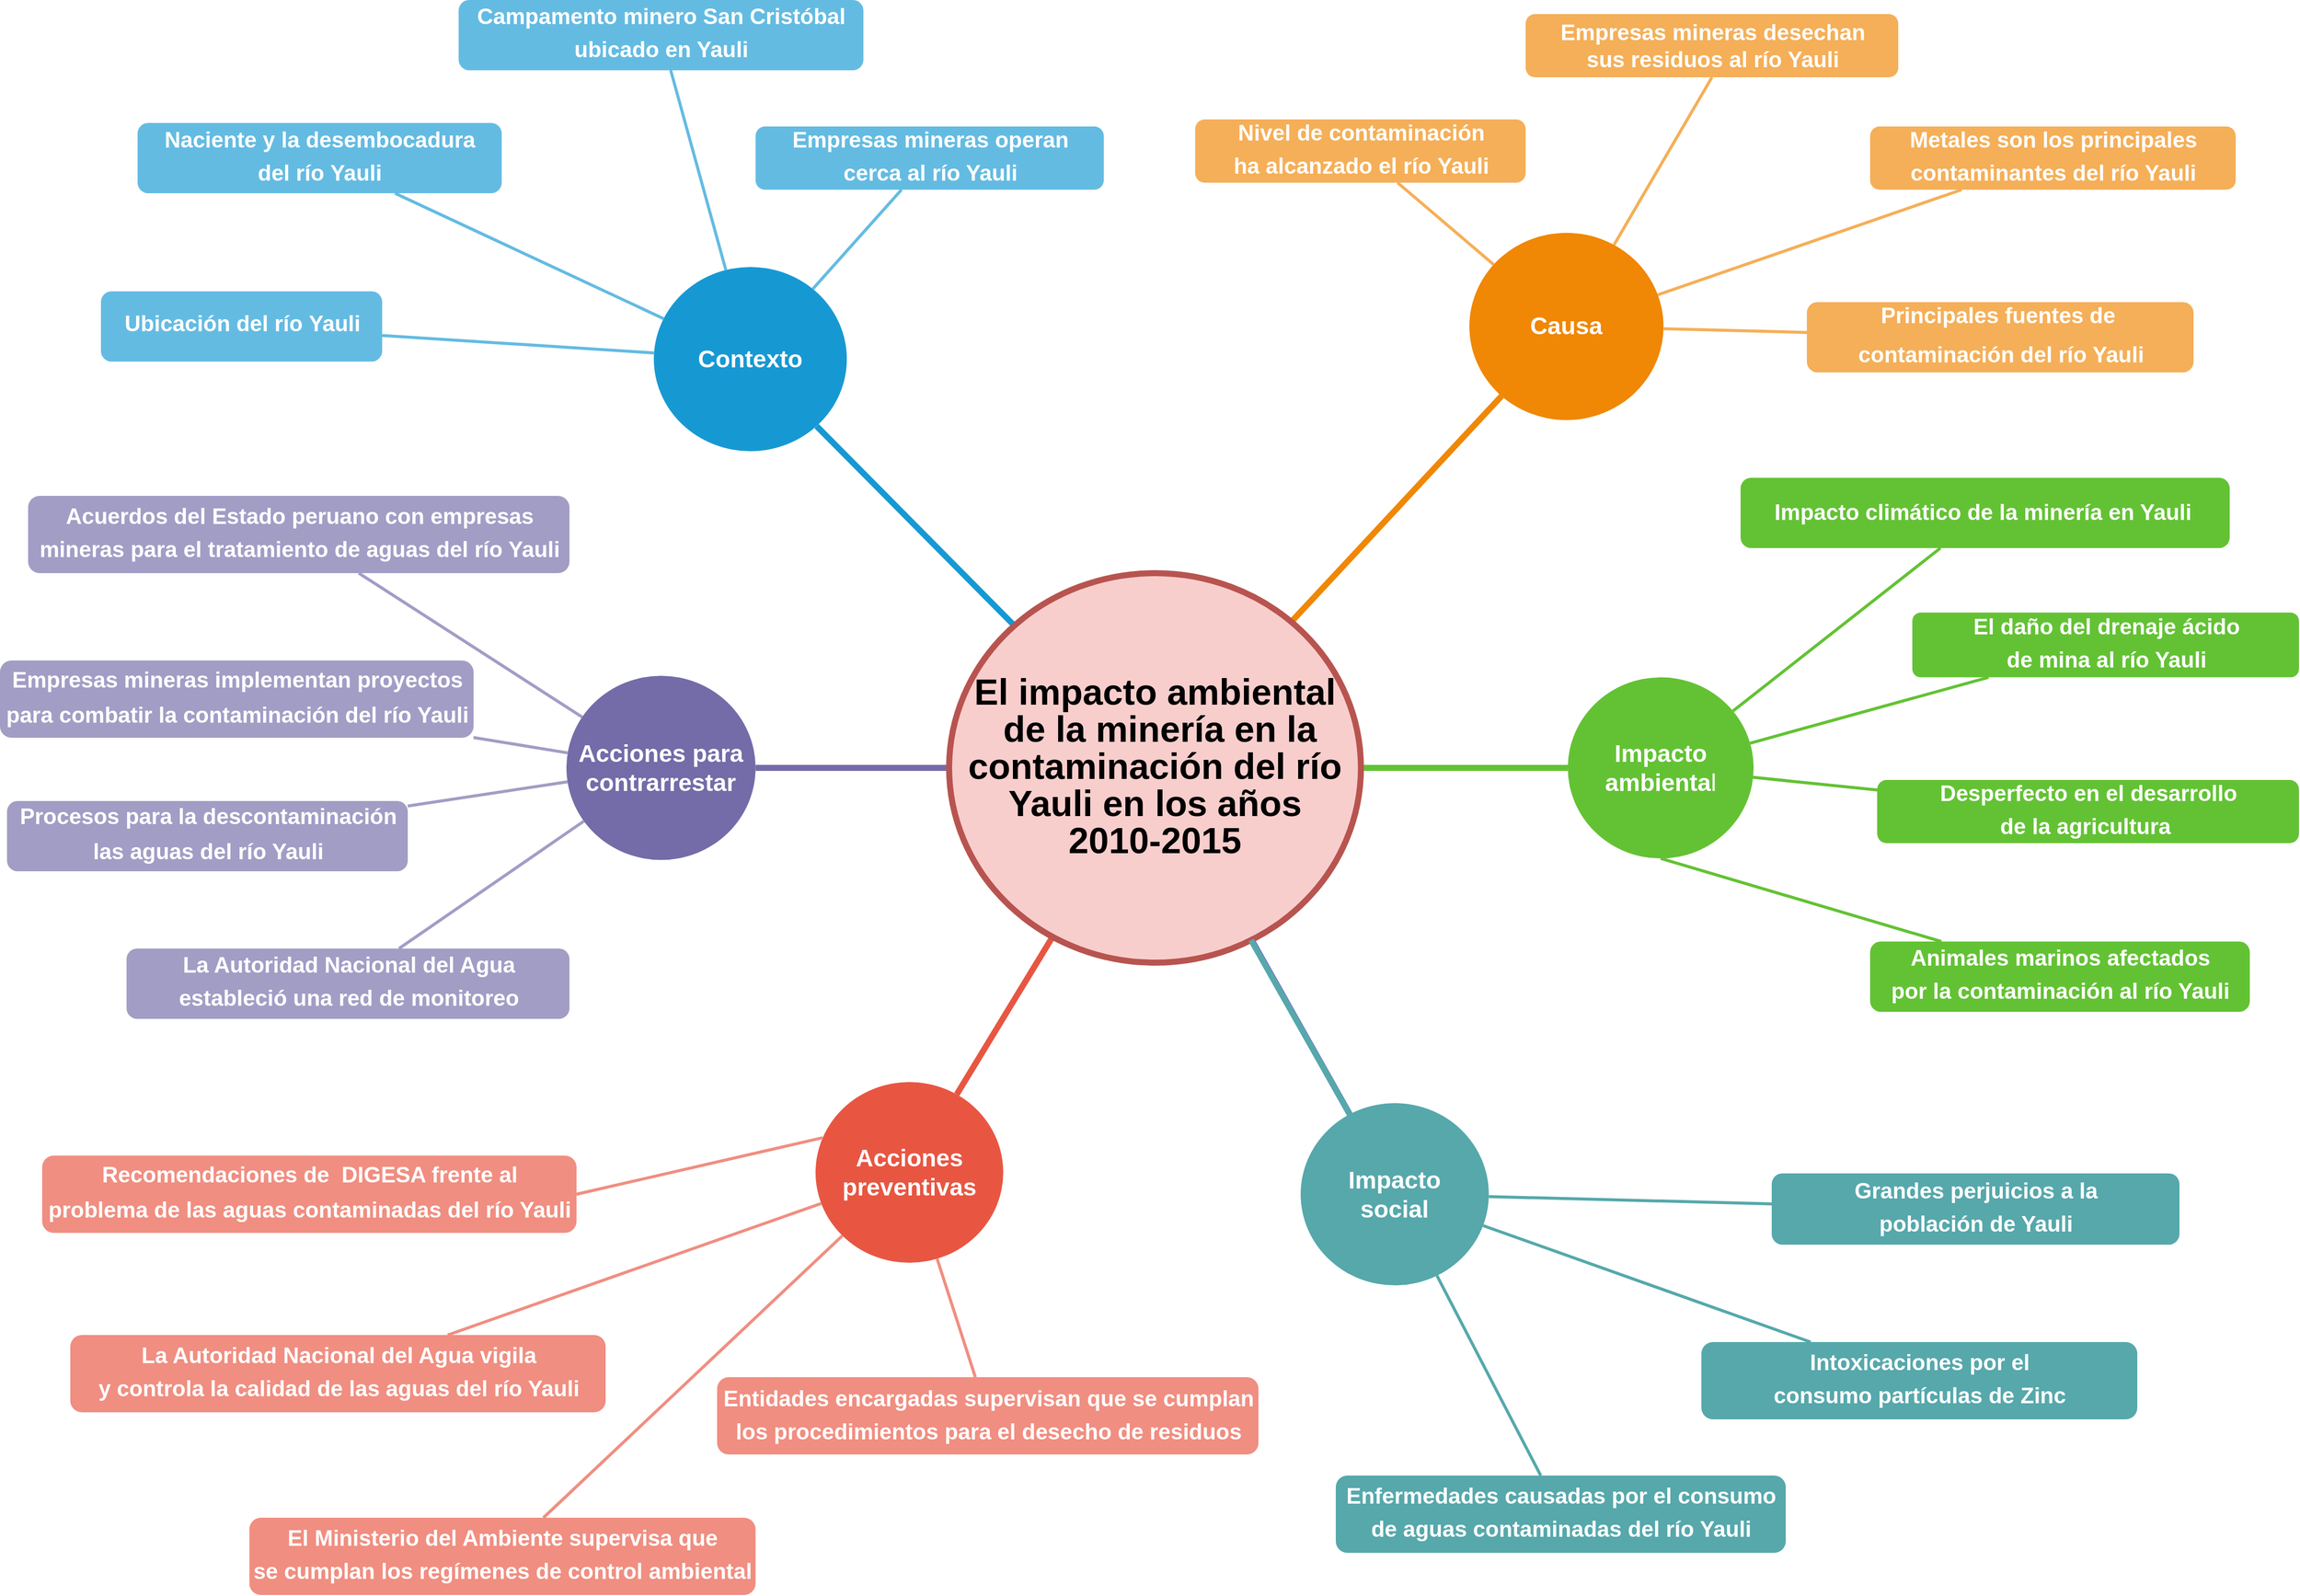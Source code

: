 <mxfile version="13.6.5" type="github">
  <diagram id="6a731a19-8d31-9384-78a2-239565b7b9f0" name="Page-1">
    <mxGraphModel dx="2355" dy="1535" grid="1" gridSize="7" guides="1" tooltips="1" connect="1" arrows="1" fold="1" page="1" pageScale="1" pageWidth="1169" pageHeight="827" background="#ffffff" math="0" shadow="0">
      <root>
        <mxCell id="0" />
        <mxCell id="1" parent="0" />
        <mxCell id="1350" value="&lt;b&gt;&lt;font style=&quot;font-size: 24px&quot;&gt;Contexto&lt;/font&gt;&lt;/b&gt;" style="ellipse;whiteSpace=wrap;html=1;shadow=0;fontFamily=Helvetica;fontSize=20;fontColor=#FFFFFF;align=center;strokeWidth=3;fillColor=#1699D3;strokeColor=none;" parent="1" vertex="1">
          <mxGeometry x="672" y="287" width="192.15" height="183.5" as="geometry" />
        </mxCell>
        <mxCell id="1351" value="&lt;font style=&quot;font-size: 24px&quot;&gt;&lt;b&gt;Causa&lt;/b&gt;&lt;/font&gt;" style="ellipse;whiteSpace=wrap;html=1;shadow=0;fontFamily=Helvetica;fontSize=20;fontColor=#FFFFFF;align=center;strokeWidth=3;fillColor=#F08705;strokeColor=none;gradientColor=none;" parent="1" vertex="1">
          <mxGeometry x="1484" y="253" width="193.28" height="186.5" as="geometry" />
        </mxCell>
        <mxCell id="1353" value="&lt;font style=&quot;font-size: 24px&quot;&gt;&lt;b&gt;Impacto &lt;br&gt;ambienta&lt;/b&gt;l&lt;/font&gt;" style="ellipse;whiteSpace=wrap;html=1;shadow=0;fontFamily=Helvetica;fontSize=20;fontColor=#FFFFFF;align=center;strokeWidth=3;strokeColor=none;fillColor=#63C234;" parent="1" vertex="1">
          <mxGeometry x="1582" y="695.81" width="185" height="180.38" as="geometry" />
        </mxCell>
        <mxCell id="1355" value="&lt;font style=&quot;font-size: 24px&quot;&gt;&lt;b&gt;Impacto &lt;br&gt;social&lt;/b&gt;&lt;/font&gt;" style="ellipse;whiteSpace=wrap;html=1;shadow=0;fontFamily=Helvetica;fontSize=20;fontColor=#FFFFFF;align=center;strokeWidth=3;strokeColor=none;fillColor=#56A8AB;" parent="1" vertex="1">
          <mxGeometry x="1316" y="1120" width="187.35" height="181.5" as="geometry" />
        </mxCell>
        <mxCell id="1356" value="&lt;font style=&quot;font-size: 24px&quot;&gt;&lt;b&gt;Acciones preventivas&lt;/b&gt;&lt;/font&gt;" style="ellipse;whiteSpace=wrap;html=1;shadow=0;fontFamily=Helvetica;fontSize=20;fontColor=#FFFFFF;align=center;strokeWidth=3;fillColor=#E85642;strokeColor=none;" parent="1" vertex="1">
          <mxGeometry x="833" y="1099" width="186.87" height="180" as="geometry" />
        </mxCell>
        <mxCell id="1359" style="endArrow=none;strokeWidth=6;strokeColor=#1699D3;html=1;" parent="1" source="1515" target="1350" edge="1">
          <mxGeometry relative="1" as="geometry" />
        </mxCell>
        <mxCell id="1360" style="endArrow=none;strokeWidth=6;strokeColor=#f08705;html=1;" parent="1" source="1515" target="1351" edge="1">
          <mxGeometry relative="1" as="geometry" />
        </mxCell>
        <mxCell id="1362" style="endArrow=none;strokeWidth=6;html=1;strokeColor=#63C234;" parent="1" source="1515" target="1353" edge="1">
          <mxGeometry relative="1" as="geometry" />
        </mxCell>
        <mxCell id="1363" style="endArrow=none;strokeWidth=6;strokeColor=#736CA8;html=1;" parent="1" source="1515" target="1516" edge="1">
          <mxGeometry relative="1" as="geometry" />
        </mxCell>
        <mxCell id="1365" value="" style="edgeStyle=none;endArrow=none;strokeWidth=6;html=1;strokeColor=#7F27F2;" parent="1" source="1515" target="1355" edge="1">
          <mxGeometry x="181" y="226.5" width="100" height="100" as="geometry">
            <mxPoint x="181" y="326.5" as="sourcePoint" />
            <mxPoint x="281" y="226.5" as="targetPoint" />
          </mxGeometry>
        </mxCell>
        <mxCell id="1366" value="" style="edgeStyle=none;endArrow=none;strokeWidth=6;strokeColor=#E85642;html=1;" parent="1" source="1515" target="1356" edge="1">
          <mxGeometry x="181" y="226.5" width="100" height="100" as="geometry">
            <mxPoint x="181" y="326.5" as="sourcePoint" />
            <mxPoint x="281" y="226.5" as="targetPoint" />
          </mxGeometry>
        </mxCell>
        <mxCell id="1368" value="&lt;span style=&quot;line-height: 107%&quot;&gt;&lt;font face=&quot;Arial, sans-serif&quot; style=&quot;font-size: 22px&quot;&gt;&lt;b&gt;Ubicación del &lt;/b&gt;&lt;b&gt;río&lt;/b&gt;&lt;b&gt;&amp;nbsp;Yauli&lt;/b&gt;&lt;/font&gt;&lt;/span&gt;" style="rounded=1;fillColor=#64BBE2;strokeColor=none;strokeWidth=3;shadow=0;html=1;fontColor=#FFFFFF;" parent="1" vertex="1">
          <mxGeometry x="121.5" y="311.25" width="280" height="70" as="geometry" />
        </mxCell>
        <mxCell id="1370" value="&lt;span style=&quot;line-height: 107%&quot;&gt;&lt;font style=&quot;font-size: 22px&quot;&gt;&lt;font face=&quot;Arial, sans-serif&quot;&gt;&lt;b&gt;Naciente y la desembocadura&lt;br&gt;&lt;/b&gt;&lt;/font&gt;&lt;br&gt;&lt;font face=&quot;Arial, sans-serif&quot;&gt;&lt;b&gt;del &lt;/b&gt;&lt;b&gt;río&lt;/b&gt;&lt;b&gt;&amp;nbsp;Yauli&lt;/b&gt;&lt;/font&gt;&lt;/font&gt;&lt;/span&gt;" style="rounded=1;fillColor=#64BBE2;strokeColor=none;strokeWidth=3;shadow=0;html=1;fontColor=#FFFFFF;" parent="1" vertex="1">
          <mxGeometry x="158" y="143.5" width="362.5" height="70" as="geometry" />
        </mxCell>
        <mxCell id="1375" value="&lt;b&gt;&lt;span style=&quot;line-height: 107% ; font-family: &amp;#34;arial&amp;#34; , sans-serif&quot;&gt;&lt;font style=&quot;font-size: 22px&quot;&gt;Campamento minero San Cristóbal&lt;br&gt;&amp;nbsp;&amp;nbsp;&lt;br&gt;ubicado en Yauli&lt;/font&gt;&lt;/span&gt;&lt;/b&gt;" style="rounded=1;fillColor=#64BBE2;strokeColor=none;strokeWidth=3;shadow=0;html=1;fontColor=#FFFFFF;" parent="1" vertex="1">
          <mxGeometry x="477.64" y="21" width="403" height="70" as="geometry" />
        </mxCell>
        <mxCell id="1376" value="&lt;b&gt;&lt;span style=&quot;line-height: 107% ; font-family: &amp;#34;arial&amp;#34; , sans-serif&quot;&gt;&lt;font style=&quot;font-size: 22px&quot;&gt;Empresas mineras operan &lt;br&gt;&lt;br&gt;cerca al río Yauli&lt;/font&gt;&lt;/span&gt;&lt;/b&gt;" style="rounded=1;fillColor=#64BBE2;strokeColor=none;strokeWidth=3;shadow=0;html=1;fontColor=#FFFFFF;" parent="1" vertex="1">
          <mxGeometry x="773.28" y="147" width="346.72" height="63" as="geometry" />
        </mxCell>
        <mxCell id="1377" value="" style="edgeStyle=none;endArrow=none;strokeWidth=3;strokeColor=#64BBE2;html=1;" parent="1" source="1350" target="1376" edge="1">
          <mxGeometry x="-221.5" y="56.5" width="100" height="100" as="geometry">
            <mxPoint x="-221.5" y="156.5" as="sourcePoint" />
            <mxPoint x="-121.5" y="56.5" as="targetPoint" />
          </mxGeometry>
        </mxCell>
        <mxCell id="1380" value="" style="edgeStyle=none;endArrow=none;strokeWidth=3;strokeColor=#64BBE2;html=1;" parent="1" source="1350" target="1368" edge="1">
          <mxGeometry x="-221.5" y="56.5" width="100" height="100" as="geometry">
            <mxPoint x="-221.5" y="156.5" as="sourcePoint" />
            <mxPoint x="-121.5" y="56.5" as="targetPoint" />
          </mxGeometry>
        </mxCell>
        <mxCell id="1382" value="" style="edgeStyle=none;endArrow=none;strokeWidth=3;strokeColor=#64BBE2;html=1;" parent="1" source="1350" target="1370" edge="1">
          <mxGeometry x="-221.5" y="56.5" width="100" height="100" as="geometry">
            <mxPoint x="-221.5" y="156.5" as="sourcePoint" />
            <mxPoint x="-121.5" y="56.5" as="targetPoint" />
          </mxGeometry>
        </mxCell>
        <mxCell id="1387" value="" style="edgeStyle=none;endArrow=none;strokeWidth=3;strokeColor=#64BBE2;html=1;" parent="1" source="1350" target="1375" edge="1">
          <mxGeometry x="-221.5" y="56.5" width="100" height="100" as="geometry">
            <mxPoint x="-221.5" y="156.5" as="sourcePoint" />
            <mxPoint x="-121.5" y="56.5" as="targetPoint" />
          </mxGeometry>
        </mxCell>
        <mxCell id="1389" value="&lt;span style=&quot;line-height: 107%&quot;&gt;&lt;font style=&quot;font-size: 22px&quot;&gt;&lt;font face=&quot;arial, sans-serif&quot;&gt;&lt;b&gt;Nivel de contaminación&lt;br&gt;&amp;nbsp;&amp;nbsp;&lt;/b&gt;&lt;/font&gt;&lt;br&gt;&lt;font face=&quot;arial, sans-serif&quot;&gt;&lt;b&gt;ha alcanzado el &lt;/b&gt;&lt;b&gt;río&lt;/b&gt;&lt;b&gt;&amp;nbsp;Yauli&lt;/b&gt;&lt;/font&gt;&lt;/font&gt;&lt;/span&gt;" style="rounded=1;fillColor=#f5af58;strokeColor=none;strokeWidth=3;shadow=0;html=1;fontColor=#FFFFFF;" parent="1" vertex="1">
          <mxGeometry x="1211" y="140" width="329" height="63" as="geometry" />
        </mxCell>
        <mxCell id="1396" value="&lt;b&gt;&lt;span style=&quot;line-height: 107% ; font-family: &amp;#34;arial&amp;#34; , sans-serif&quot;&gt;&lt;font style=&quot;font-size: 22px&quot;&gt;Metales son los principales&lt;br&gt;&amp;nbsp;&amp;nbsp;&lt;br&gt;contaminantes del río Yauli&lt;/font&gt;&lt;/span&gt;&lt;/b&gt;" style="rounded=1;fillColor=#f5af58;strokeColor=none;strokeWidth=3;shadow=0;html=1;fontColor=#FFFFFF;" parent="1" vertex="1">
          <mxGeometry x="1883" y="147" width="364" height="63" as="geometry" />
        </mxCell>
        <mxCell id="1397" value="&lt;b&gt;&lt;span style=&quot;line-height: 15.693px ; font-family: &amp;#34;arial&amp;#34; , sans-serif&quot;&gt;&lt;font style=&quot;font-size: 22px&quot;&gt;Principales fuentes de&amp;nbsp;&lt;br&gt;&lt;br&gt;contaminación del río Yauli&lt;/font&gt;&lt;/span&gt;&lt;/b&gt;" style="rounded=1;fillColor=#f5af58;strokeColor=none;strokeWidth=3;shadow=0;html=1;fontColor=#FFFFFF;" parent="1" vertex="1">
          <mxGeometry x="1820" y="322" width="385" height="70" as="geometry" />
        </mxCell>
        <mxCell id="1401" value="" style="edgeStyle=none;endArrow=none;strokeWidth=3;strokeColor=#F5AF58;html=1;" parent="1" source="1351" target="1389" edge="1">
          <mxGeometry x="346.5" y="41.5" width="100" height="100" as="geometry">
            <mxPoint x="346.5" y="141.5" as="sourcePoint" />
            <mxPoint x="446.5" y="41.5" as="targetPoint" />
          </mxGeometry>
        </mxCell>
        <mxCell id="1406" value="" style="edgeStyle=none;endArrow=none;strokeWidth=3;strokeColor=#F5AF58;html=1;entryX=0.5;entryY=1;entryDx=0;entryDy=0;" parent="1" source="1351" target="9u18a44x30a8piB-VxQz-1551" edge="1">
          <mxGeometry x="346.5" y="41.5" width="100" height="100" as="geometry">
            <mxPoint x="346.5" y="141.5" as="sourcePoint" />
            <mxPoint x="1660.973" y="133" as="targetPoint" />
          </mxGeometry>
        </mxCell>
        <mxCell id="1408" value="" style="edgeStyle=none;endArrow=none;strokeWidth=3;strokeColor=#F5AF58;html=1;" parent="1" source="1351" target="1396" edge="1">
          <mxGeometry x="346.5" y="41.5" width="100" height="100" as="geometry">
            <mxPoint x="346.5" y="141.5" as="sourcePoint" />
            <mxPoint x="446.5" y="41.5" as="targetPoint" />
          </mxGeometry>
        </mxCell>
        <mxCell id="1409" value="" style="edgeStyle=none;endArrow=none;strokeWidth=3;strokeColor=#F5AF58;html=1;" parent="1" source="1351" target="1397" edge="1">
          <mxGeometry x="346.5" y="41.5" width="100" height="100" as="geometry">
            <mxPoint x="346.5" y="141.5" as="sourcePoint" />
            <mxPoint x="446.5" y="41.5" as="targetPoint" />
          </mxGeometry>
        </mxCell>
        <mxCell id="1438" value="&lt;b&gt;&lt;span style=&quot;line-height: 107% ; font-family: &amp;#34;arial&amp;#34; , sans-serif&quot;&gt;&lt;font style=&quot;font-size: 22px&quot;&gt;Impacto climático de la minería en Yauli&amp;nbsp;&lt;/font&gt;&lt;/span&gt;&lt;/b&gt;" style="rounded=1;strokeColor=none;strokeWidth=3;shadow=0;html=1;fontColor=#FFFFFF;fontSize=22;fillColor=#63C234;" parent="1" vertex="1">
          <mxGeometry x="1754" y="497" width="487" height="70" as="geometry" />
        </mxCell>
        <mxCell id="1441" value="&lt;b&gt;&lt;span style=&quot;line-height: 107% ; font-family: &amp;#34;arial&amp;#34; , sans-serif&quot;&gt;&lt;font style=&quot;font-size: 22px&quot;&gt;El daño del drenaje ácido &lt;br&gt;&lt;br&gt;de mina al río Yauli&lt;/font&gt;&lt;/span&gt;&lt;/b&gt;" style="rounded=1;strokeColor=none;strokeWidth=3;shadow=0;html=1;fontColor=#FFFFFF;arcSize=13;fillColor=#63C234;" parent="1" vertex="1">
          <mxGeometry x="1925" y="631.31" width="385" height="64.5" as="geometry" />
        </mxCell>
        <mxCell id="1443" value="&lt;b&gt;&lt;span style=&quot;line-height: 107% ; font-family: &amp;#34;arial&amp;#34; , sans-serif&quot;&gt;&lt;font style=&quot;font-size: 22px&quot;&gt;Desperfecto en el desarrollo &lt;br&gt;&lt;br&gt;de la agricultura&amp;nbsp;&lt;/font&gt;&lt;/span&gt;&lt;/b&gt;" style="rounded=1;strokeColor=none;strokeWidth=3;shadow=0;html=1;fontColor=#FFFFFF;fillColor=#63C234;" parent="1" vertex="1">
          <mxGeometry x="1890" y="798" width="420" height="63" as="geometry" />
        </mxCell>
        <mxCell id="1449" value="" style="edgeStyle=none;endArrow=none;strokeWidth=3;html=1;strokeColor=#63C234;" parent="1" source="1353" target="1438" edge="1">
          <mxGeometry x="-161" y="141.5" width="100" height="100" as="geometry">
            <mxPoint x="-161" y="241.5" as="sourcePoint" />
            <mxPoint x="-61" y="141.5" as="targetPoint" />
          </mxGeometry>
        </mxCell>
        <mxCell id="1453" value="" style="edgeStyle=none;endArrow=none;strokeWidth=3;html=1;strokeColor=#63C234;" parent="1" source="1353" target="1441" edge="1">
          <mxGeometry x="-161" y="141.5" width="100" height="100" as="geometry">
            <mxPoint x="-161" y="241.5" as="sourcePoint" />
            <mxPoint x="-61" y="141.5" as="targetPoint" />
          </mxGeometry>
        </mxCell>
        <mxCell id="1454" value="" style="edgeStyle=none;endArrow=none;strokeWidth=3;html=1;strokeColor=#63C234;" parent="1" source="1353" target="1443" edge="1">
          <mxGeometry x="-161" y="141.5" width="100" height="100" as="geometry">
            <mxPoint x="-161" y="241.5" as="sourcePoint" />
            <mxPoint x="-61" y="141.5" as="targetPoint" />
          </mxGeometry>
        </mxCell>
        <mxCell id="1470" value="&lt;b&gt;&lt;span style=&quot;line-height: 107% ; font-family: &amp;#34;arial&amp;#34; , sans-serif&quot;&gt;&lt;font style=&quot;font-size: 22px&quot;&gt;Grandes perjuicios a la&lt;br&gt;&lt;br&gt;población de Yauli&lt;/font&gt;&lt;/span&gt;&lt;/b&gt;" style="rounded=1;strokeColor=none;strokeWidth=3;shadow=0;html=1;fontColor=#FFFFFF;fillColor=#56A8AB;" parent="1" vertex="1">
          <mxGeometry x="1785" y="1190" width="406" height="71" as="geometry" />
        </mxCell>
        <mxCell id="1471" value="&lt;b&gt;&lt;span style=&quot;line-height: 107% ; font-family: &amp;#34;arial&amp;#34; , sans-serif&quot;&gt;&lt;font style=&quot;font-size: 22px&quot;&gt;Intoxicaciones por el &lt;br&gt;&lt;br&gt;consumo partículas de Zinc&lt;/font&gt;&lt;/span&gt;&lt;/b&gt;" style="rounded=1;strokeColor=none;strokeWidth=3;shadow=0;html=1;fontColor=#FFFFFF;fillColor=#56A8AB;" parent="1" vertex="1">
          <mxGeometry x="1715" y="1358" width="434" height="77" as="geometry" />
        </mxCell>
        <mxCell id="1472" value="&lt;b&gt;&lt;span style=&quot;line-height: 107% ; font-family: &amp;#34;arial&amp;#34; , sans-serif&quot;&gt;&lt;font style=&quot;font-size: 22px&quot;&gt;Enfermedades causadas por el consumo&lt;br&gt;&amp;nbsp;&amp;nbsp;&lt;br&gt;de aguas contaminadas del río Yauli&lt;/font&gt;&lt;/span&gt;&lt;/b&gt;" style="rounded=1;strokeColor=none;strokeWidth=3;shadow=0;html=1;fontColor=#FFFFFF;fillColor=#56A8AB;" parent="1" vertex="1">
          <mxGeometry x="1351" y="1491" width="448" height="77" as="geometry" />
        </mxCell>
        <mxCell id="1482" value="" style="edgeStyle=none;endArrow=none;strokeWidth=3;html=1;strokeColor=#56A8AB;" parent="1" source="1355" target="1470" edge="1">
          <mxGeometry x="504" y="16.5" width="100" height="100" as="geometry">
            <mxPoint x="504" y="116.5" as="sourcePoint" />
            <mxPoint x="604" y="16.5" as="targetPoint" />
          </mxGeometry>
        </mxCell>
        <mxCell id="1483" value="" style="edgeStyle=none;endArrow=none;strokeWidth=3;html=1;strokeColor=#56A8AB;" parent="1" source="1355" target="1471" edge="1">
          <mxGeometry x="504" y="16.5" width="100" height="100" as="geometry">
            <mxPoint x="504" y="116.5" as="sourcePoint" />
            <mxPoint x="604" y="16.5" as="targetPoint" />
          </mxGeometry>
        </mxCell>
        <mxCell id="1484" value="" style="edgeStyle=none;endArrow=none;strokeWidth=3;html=1;strokeColor=#56A8AB;" parent="1" source="1355" target="1472" edge="1">
          <mxGeometry x="504" y="16.5" width="100" height="100" as="geometry">
            <mxPoint x="504" y="116.5" as="sourcePoint" />
            <mxPoint x="604" y="16.5" as="targetPoint" />
          </mxGeometry>
        </mxCell>
        <mxCell id="1496" value="&lt;b&gt;&lt;span style=&quot;line-height: 107% ; font-family: &amp;#34;arial&amp;#34; , sans-serif&quot;&gt;&lt;font style=&quot;font-size: 22px&quot;&gt;La Autoridad Nacional del Agua vigila&lt;br&gt;&amp;nbsp;&amp;nbsp;&lt;br&gt;y controla la calidad de las aguas del río Yauli&lt;/font&gt;&lt;/span&gt;&lt;/b&gt;" style="rounded=1;fillColor=#f08e81;strokeColor=none;strokeWidth=3;shadow=0;html=1;fontColor=#FFFFFF;" parent="1" vertex="1">
          <mxGeometry x="91" y="1351" width="533" height="77" as="geometry" />
        </mxCell>
        <mxCell id="1498" value="&lt;b&gt;&lt;span style=&quot;line-height: 107% ; font-family: &amp;#34;arial&amp;#34; , sans-serif&quot;&gt;&lt;font style=&quot;font-size: 22px&quot;&gt;El Ministerio del Ambiente supervisa que &lt;br&gt;&lt;br&gt;se cumplan los regímenes de control ambiental&lt;/font&gt;&lt;/span&gt;&lt;/b&gt;" style="rounded=1;fillColor=#f08e81;strokeColor=none;strokeWidth=3;shadow=0;html=1;fontColor=#FFFFFF;" parent="1" vertex="1">
          <mxGeometry x="269.28" y="1533" width="504" height="77" as="geometry" />
        </mxCell>
        <mxCell id="1500" value="&lt;b&gt;&lt;span style=&quot;line-height: 107% ; font-family: &amp;#34;arial&amp;#34; , sans-serif&quot;&gt;&lt;font style=&quot;font-size: 22px&quot;&gt;&lt;br&gt;Entidades encargadas supervisan que se cumplan&lt;br&gt;&amp;nbsp;&amp;nbsp;&lt;br&gt;los procedimientos para el desecho de residuos&lt;br&gt;&lt;/font&gt;&lt;br&gt;&lt;/span&gt;&lt;/b&gt;" style="rounded=1;fillColor=#f08e81;strokeColor=none;strokeWidth=3;shadow=0;html=1;fontColor=#FFFFFF;" parent="1" vertex="1">
          <mxGeometry x="735" y="1393" width="539" height="77" as="geometry" />
        </mxCell>
        <mxCell id="1509" value="" style="edgeStyle=none;endArrow=none;strokeWidth=3;strokeColor=#F08E81;html=1;" parent="1" source="1356" target="1496" edge="1">
          <mxGeometry x="236" y="144" width="100" height="100" as="geometry">
            <mxPoint x="236" y="244" as="sourcePoint" />
            <mxPoint x="336" y="144" as="targetPoint" />
          </mxGeometry>
        </mxCell>
        <mxCell id="1511" value="" style="edgeStyle=none;endArrow=none;strokeWidth=3;strokeColor=#F08E81;html=1;" parent="1" source="1356" target="1498" edge="1">
          <mxGeometry x="236" y="144" width="100" height="100" as="geometry">
            <mxPoint x="236" y="244" as="sourcePoint" />
            <mxPoint x="336" y="144" as="targetPoint" />
          </mxGeometry>
        </mxCell>
        <mxCell id="1513" value="" style="edgeStyle=none;endArrow=none;strokeWidth=3;strokeColor=#F08E81;html=1;" parent="1" source="1356" target="1500" edge="1">
          <mxGeometry x="236" y="144" width="100" height="100" as="geometry">
            <mxPoint x="236" y="244" as="sourcePoint" />
            <mxPoint x="336" y="144" as="targetPoint" />
          </mxGeometry>
        </mxCell>
        <mxCell id="1515" value="&lt;span style=&quot;line-height: 115% ; font-family: &amp;#34;calibri&amp;#34; , sans-serif&quot;&gt;&lt;font style=&quot;font-size: 36px&quot; color=&quot;#000000&quot;&gt;El impacto ambiental&lt;br&gt;&amp;nbsp;de la minería en la contaminación del río&lt;br&gt;Yauli en los años&lt;br&gt;2010-2015&lt;/font&gt;&lt;/span&gt;" style="ellipse;whiteSpace=wrap;html=1;shadow=0;fontFamily=Helvetica;fontSize=30;align=center;strokeWidth=6;fillColor=#f8cecc;fontStyle=1;strokeColor=#b85450;" parent="1" vertex="1">
          <mxGeometry x="966" y="592" width="410" height="388" as="geometry" />
        </mxCell>
        <mxCell id="1516" value="&lt;b&gt;&lt;font style=&quot;font-size: 24px&quot;&gt;Acciones para contrarrestar&lt;/font&gt;&lt;/b&gt;" style="ellipse;whiteSpace=wrap;html=1;shadow=0;fontFamily=Helvetica;fontSize=20;fontColor=#FFFFFF;align=center;strokeWidth=3;fillColor=#736ca8;strokeColor=none;" parent="1" vertex="1">
          <mxGeometry x="585" y="694.25" width="188.28" height="183.5" as="geometry" />
        </mxCell>
        <mxCell id="1518" value="&lt;b&gt;&lt;span style=&quot;line-height: 107% ; font-family: &amp;#34;arial&amp;#34; , sans-serif&quot;&gt;&lt;font style=&quot;font-size: 22px&quot;&gt;Acuerdos del Estado peruano con empresas &lt;br&gt;&lt;br&gt;mineras para el tratamiento de aguas del río Yauli&lt;/font&gt;&lt;/span&gt;&lt;/b&gt;" style="rounded=1;fillColor=#a29dc5;strokeColor=none;strokeWidth=3;shadow=0;html=1;fontColor=#FFFFFF;" parent="1" vertex="1">
          <mxGeometry x="49" y="515" width="539" height="77" as="geometry" />
        </mxCell>
        <mxCell id="1520" value="&lt;b&gt;&lt;span style=&quot;line-height: 115% ; font-family: &amp;#34;arial&amp;#34; , sans-serif&quot;&gt;&lt;font style=&quot;font-size: 22px&quot;&gt;Empresas mineras implementan proyectos&lt;br&gt;&amp;nbsp;&amp;nbsp;&lt;br&gt;para combatir la contaminación del río Yauli&lt;/font&gt;&lt;/span&gt;&lt;/b&gt;" style="rounded=1;fillColor=#a29dc5;strokeColor=none;strokeWidth=3;shadow=0;html=1;fontColor=#FFFFFF;" parent="1" vertex="1">
          <mxGeometry x="21" y="679" width="471.5" height="77" as="geometry" />
        </mxCell>
        <mxCell id="1522" value="&lt;b&gt;&lt;span style=&quot;line-height: 115% ; font-family: &amp;#34;arial&amp;#34; , sans-serif&quot;&gt;&lt;font style=&quot;font-size: 22px&quot;&gt;Procesos para la descontaminación&lt;br&gt;&lt;br&gt;las aguas del río Yauli&lt;/font&gt;&lt;/span&gt;&lt;/b&gt;" style="rounded=1;fillColor=#a29dc5;strokeColor=none;strokeWidth=3;shadow=0;html=1;fontColor=#FFFFFF;" parent="1" vertex="1">
          <mxGeometry x="28" y="819" width="399" height="70" as="geometry" />
        </mxCell>
        <mxCell id="1529" value="&lt;b&gt;&lt;span style=&quot;line-height: 107% ; font-family: &amp;#34;arial&amp;#34; , sans-serif&quot;&gt;&lt;font style=&quot;font-size: 22px&quot;&gt;La Autoridad Nacional del Agua &lt;br&gt;&lt;br&gt;estableció una red de monitoreo&lt;/font&gt;&lt;/span&gt;&lt;/b&gt;" style="rounded=1;fillColor=#a29dc5;strokeColor=none;strokeWidth=3;shadow=0;html=1;fontColor=#FFFFFF;" parent="1" vertex="1">
          <mxGeometry x="147" y="966" width="441" height="70" as="geometry" />
        </mxCell>
        <mxCell id="1530" value="" style="edgeStyle=none;endArrow=none;strokeWidth=3;strokeColor=#A29DC5;html=1;" parent="1" source="1516" target="1518" edge="1">
          <mxGeometry x="-1479" y="-263.5" width="100" height="100" as="geometry">
            <mxPoint x="-1479" y="-163.5" as="sourcePoint" />
            <mxPoint x="-1379" y="-263.5" as="targetPoint" />
          </mxGeometry>
        </mxCell>
        <mxCell id="1532" value="" style="edgeStyle=none;endArrow=none;strokeWidth=3;strokeColor=#A29DC5;html=1;" parent="1" source="1516" target="1520" edge="1">
          <mxGeometry x="-1479" y="-263.5" width="100" height="100" as="geometry">
            <mxPoint x="-1479" y="-163.5" as="sourcePoint" />
            <mxPoint x="-1379" y="-263.5" as="targetPoint" />
          </mxGeometry>
        </mxCell>
        <mxCell id="1534" value="" style="edgeStyle=none;endArrow=none;strokeWidth=3;strokeColor=#A29DC5;html=1;" parent="1" source="1516" target="1522" edge="1">
          <mxGeometry x="-1479" y="-263.5" width="100" height="100" as="geometry">
            <mxPoint x="-1479" y="-163.5" as="sourcePoint" />
            <mxPoint x="-1379" y="-263.5" as="targetPoint" />
          </mxGeometry>
        </mxCell>
        <mxCell id="1540" value="" style="edgeStyle=none;endArrow=none;strokeWidth=3;strokeColor=#A29DC5;html=1;" parent="1" source="1516" target="1529" edge="1">
          <mxGeometry x="-1479" y="-263.5" width="100" height="100" as="geometry">
            <mxPoint x="-1479" y="-163.5" as="sourcePoint" />
            <mxPoint x="-1379" y="-263.5" as="targetPoint" />
          </mxGeometry>
        </mxCell>
        <mxCell id="1542" style="edgeStyle=none;rounded=0;html=1;exitX=0.5;exitY=1;endArrow=none;endFill=0;jettySize=auto;orthogonalLoop=1;strokeColor=#736CA8;strokeWidth=2;fillColor=#64bbe2;fontSize=20;fontColor=#23445D;" parent="1" source="1529" target="1529" edge="1">
          <mxGeometry relative="1" as="geometry" />
        </mxCell>
        <mxCell id="9u18a44x30a8piB-VxQz-1544" value="&lt;b&gt;&lt;span style=&quot;line-height: 107% ; font-family: &amp;#34;arial&amp;#34; , sans-serif&quot;&gt;&lt;font style=&quot;font-size: 22px&quot;&gt;Animales marinos afectados&lt;br&gt;&amp;nbsp;&amp;nbsp;&lt;br&gt;por la contaminación al río Yauli&lt;/font&gt;&lt;/span&gt;&lt;/b&gt;" style="rounded=1;strokeColor=none;strokeWidth=3;shadow=0;html=1;fontColor=#FFFFFF;fillColor=#63C234;" vertex="1" parent="1">
          <mxGeometry x="1883" y="959" width="378" height="70" as="geometry" />
        </mxCell>
        <mxCell id="9u18a44x30a8piB-VxQz-1545" value="" style="edgeStyle=none;endArrow=none;strokeWidth=3;html=1;exitX=0.5;exitY=1;exitDx=0;exitDy=0;strokeColor=#63C234;" edge="1" parent="1" source="1353" target="9u18a44x30a8piB-VxQz-1544">
          <mxGeometry x="-212.03" y="175.4" width="100" height="100" as="geometry">
            <mxPoint x="1861.996" y="871.5" as="sourcePoint" />
            <mxPoint x="2104.079" y="988.4" as="targetPoint" />
          </mxGeometry>
        </mxCell>
        <mxCell id="9u18a44x30a8piB-VxQz-1546" value="&lt;span style=&quot;line-height: 115%&quot;&gt;&lt;font style=&quot;font-size: 22px&quot;&gt;&lt;font face=&quot;Arial, sans-serif&quot;&gt;&lt;b&gt;Recomendaciones&lt;/b&gt;&lt;b&gt;&amp;nbsp;de&amp;nbsp; DIGESA frente&amp;nbsp;&lt;/b&gt;&lt;/font&gt;&lt;font face=&quot;Arial, sans-serif&quot;&gt;&lt;b&gt;al &lt;br&gt;&lt;br&gt;problema de las aguas contaminadas del río Yauli&lt;/b&gt;&lt;/font&gt;&lt;/font&gt;&lt;/span&gt;" style="rounded=1;fillColor=#f08e81;strokeColor=none;strokeWidth=3;shadow=0;html=1;fontColor=#FFFFFF;" vertex="1" parent="1">
          <mxGeometry x="63" y="1172.25" width="532" height="77" as="geometry" />
        </mxCell>
        <mxCell id="9u18a44x30a8piB-VxQz-1547" value="" style="edgeStyle=none;endArrow=none;strokeWidth=3;strokeColor=#F08E81;html=1;exitX=0.038;exitY=0.308;exitDx=0;exitDy=0;exitPerimeter=0;entryX=1;entryY=0.5;entryDx=0;entryDy=0;" edge="1" parent="1" source="1356" target="9u18a44x30a8piB-VxQz-1546">
          <mxGeometry x="243" y="151" width="100" height="100" as="geometry">
            <mxPoint x="614.348" y="1338.477" as="sourcePoint" />
            <mxPoint x="547.227" y="1352" as="targetPoint" />
          </mxGeometry>
        </mxCell>
        <mxCell id="9u18a44x30a8piB-VxQz-1551" value="&lt;font face=&quot;arial, sans-serif&quot;&gt;&lt;span style=&quot;font-size: 22px&quot;&gt;&lt;b&gt;Empresas mineras desechan &lt;br&gt;sus residuos al río Yauli&lt;/b&gt;&lt;/span&gt;&lt;/font&gt;" style="rounded=1;fillColor=#f5af58;strokeColor=none;strokeWidth=3;shadow=0;html=1;fontColor=#FFFFFF;" vertex="1" parent="1">
          <mxGeometry x="1540" y="35" width="371" height="63" as="geometry" />
        </mxCell>
        <mxCell id="9u18a44x30a8piB-VxQz-1560" value="" style="edgeStyle=none;endArrow=none;strokeWidth=6;html=1;strokeColor=#56A8AB;" edge="1" parent="1">
          <mxGeometry x="181" y="226.5" width="100" height="100" as="geometry">
            <mxPoint x="1266.721" y="957.553" as="sourcePoint" />
            <mxPoint x="1364.874" y="1131.052" as="targetPoint" />
          </mxGeometry>
        </mxCell>
      </root>
    </mxGraphModel>
  </diagram>
</mxfile>
